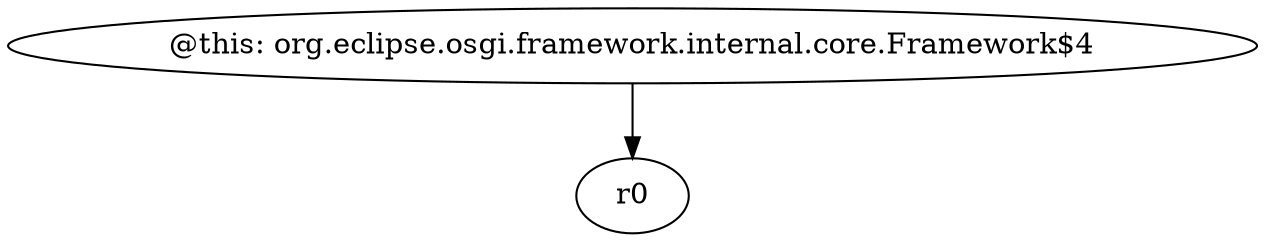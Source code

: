 digraph g {
0[label="@this: org.eclipse.osgi.framework.internal.core.Framework$4"]
1[label="r0"]
0->1[label=""]
}
